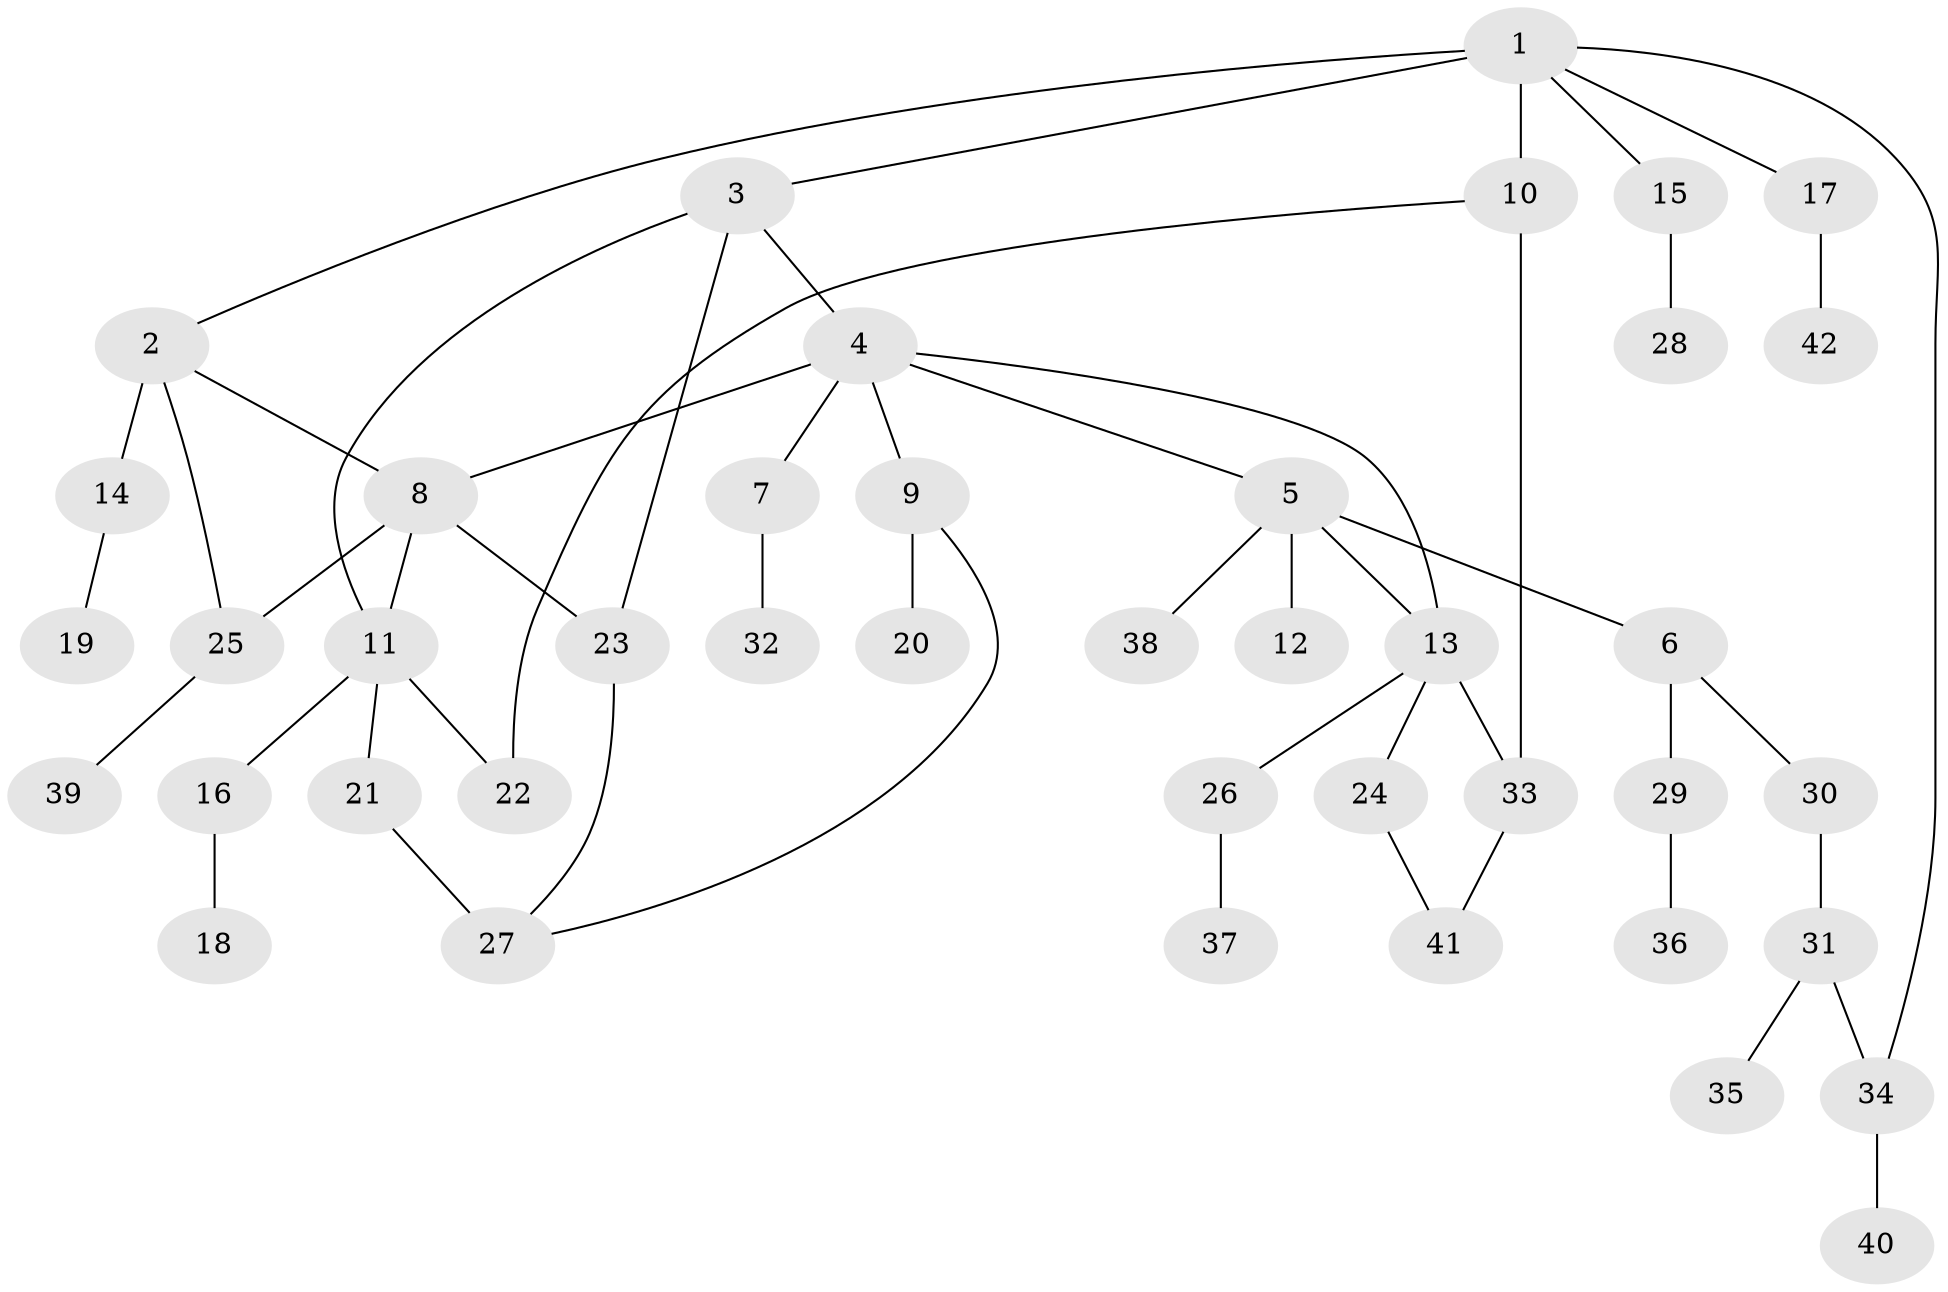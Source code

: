 // original degree distribution, {4: 0.10714285714285714, 2: 0.2619047619047619, 5: 0.07142857142857142, 7: 0.023809523809523808, 3: 0.11904761904761904, 6: 0.011904761904761904, 1: 0.40476190476190477}
// Generated by graph-tools (version 1.1) at 2025/48/03/04/25 22:48:41]
// undirected, 42 vertices, 52 edges
graph export_dot {
  node [color=gray90,style=filled];
  1;
  2;
  3;
  4;
  5;
  6;
  7;
  8;
  9;
  10;
  11;
  12;
  13;
  14;
  15;
  16;
  17;
  18;
  19;
  20;
  21;
  22;
  23;
  24;
  25;
  26;
  27;
  28;
  29;
  30;
  31;
  32;
  33;
  34;
  35;
  36;
  37;
  38;
  39;
  40;
  41;
  42;
  1 -- 2 [weight=1.0];
  1 -- 3 [weight=1.0];
  1 -- 10 [weight=3.0];
  1 -- 15 [weight=1.0];
  1 -- 17 [weight=1.0];
  1 -- 34 [weight=1.0];
  2 -- 8 [weight=1.0];
  2 -- 14 [weight=3.0];
  2 -- 25 [weight=1.0];
  3 -- 4 [weight=1.0];
  3 -- 11 [weight=1.0];
  3 -- 23 [weight=1.0];
  4 -- 5 [weight=1.0];
  4 -- 7 [weight=1.0];
  4 -- 8 [weight=1.0];
  4 -- 9 [weight=1.0];
  4 -- 13 [weight=1.0];
  5 -- 6 [weight=1.0];
  5 -- 12 [weight=1.0];
  5 -- 13 [weight=1.0];
  5 -- 38 [weight=1.0];
  6 -- 29 [weight=1.0];
  6 -- 30 [weight=1.0];
  7 -- 32 [weight=1.0];
  8 -- 11 [weight=1.0];
  8 -- 23 [weight=1.0];
  8 -- 25 [weight=1.0];
  9 -- 20 [weight=1.0];
  9 -- 27 [weight=1.0];
  10 -- 22 [weight=1.0];
  10 -- 33 [weight=1.0];
  11 -- 16 [weight=1.0];
  11 -- 21 [weight=1.0];
  11 -- 22 [weight=2.0];
  13 -- 24 [weight=1.0];
  13 -- 26 [weight=1.0];
  13 -- 33 [weight=2.0];
  14 -- 19 [weight=1.0];
  15 -- 28 [weight=2.0];
  16 -- 18 [weight=1.0];
  17 -- 42 [weight=1.0];
  21 -- 27 [weight=2.0];
  23 -- 27 [weight=1.0];
  24 -- 41 [weight=1.0];
  25 -- 39 [weight=1.0];
  26 -- 37 [weight=1.0];
  29 -- 36 [weight=1.0];
  30 -- 31 [weight=1.0];
  31 -- 34 [weight=2.0];
  31 -- 35 [weight=1.0];
  33 -- 41 [weight=1.0];
  34 -- 40 [weight=1.0];
}
